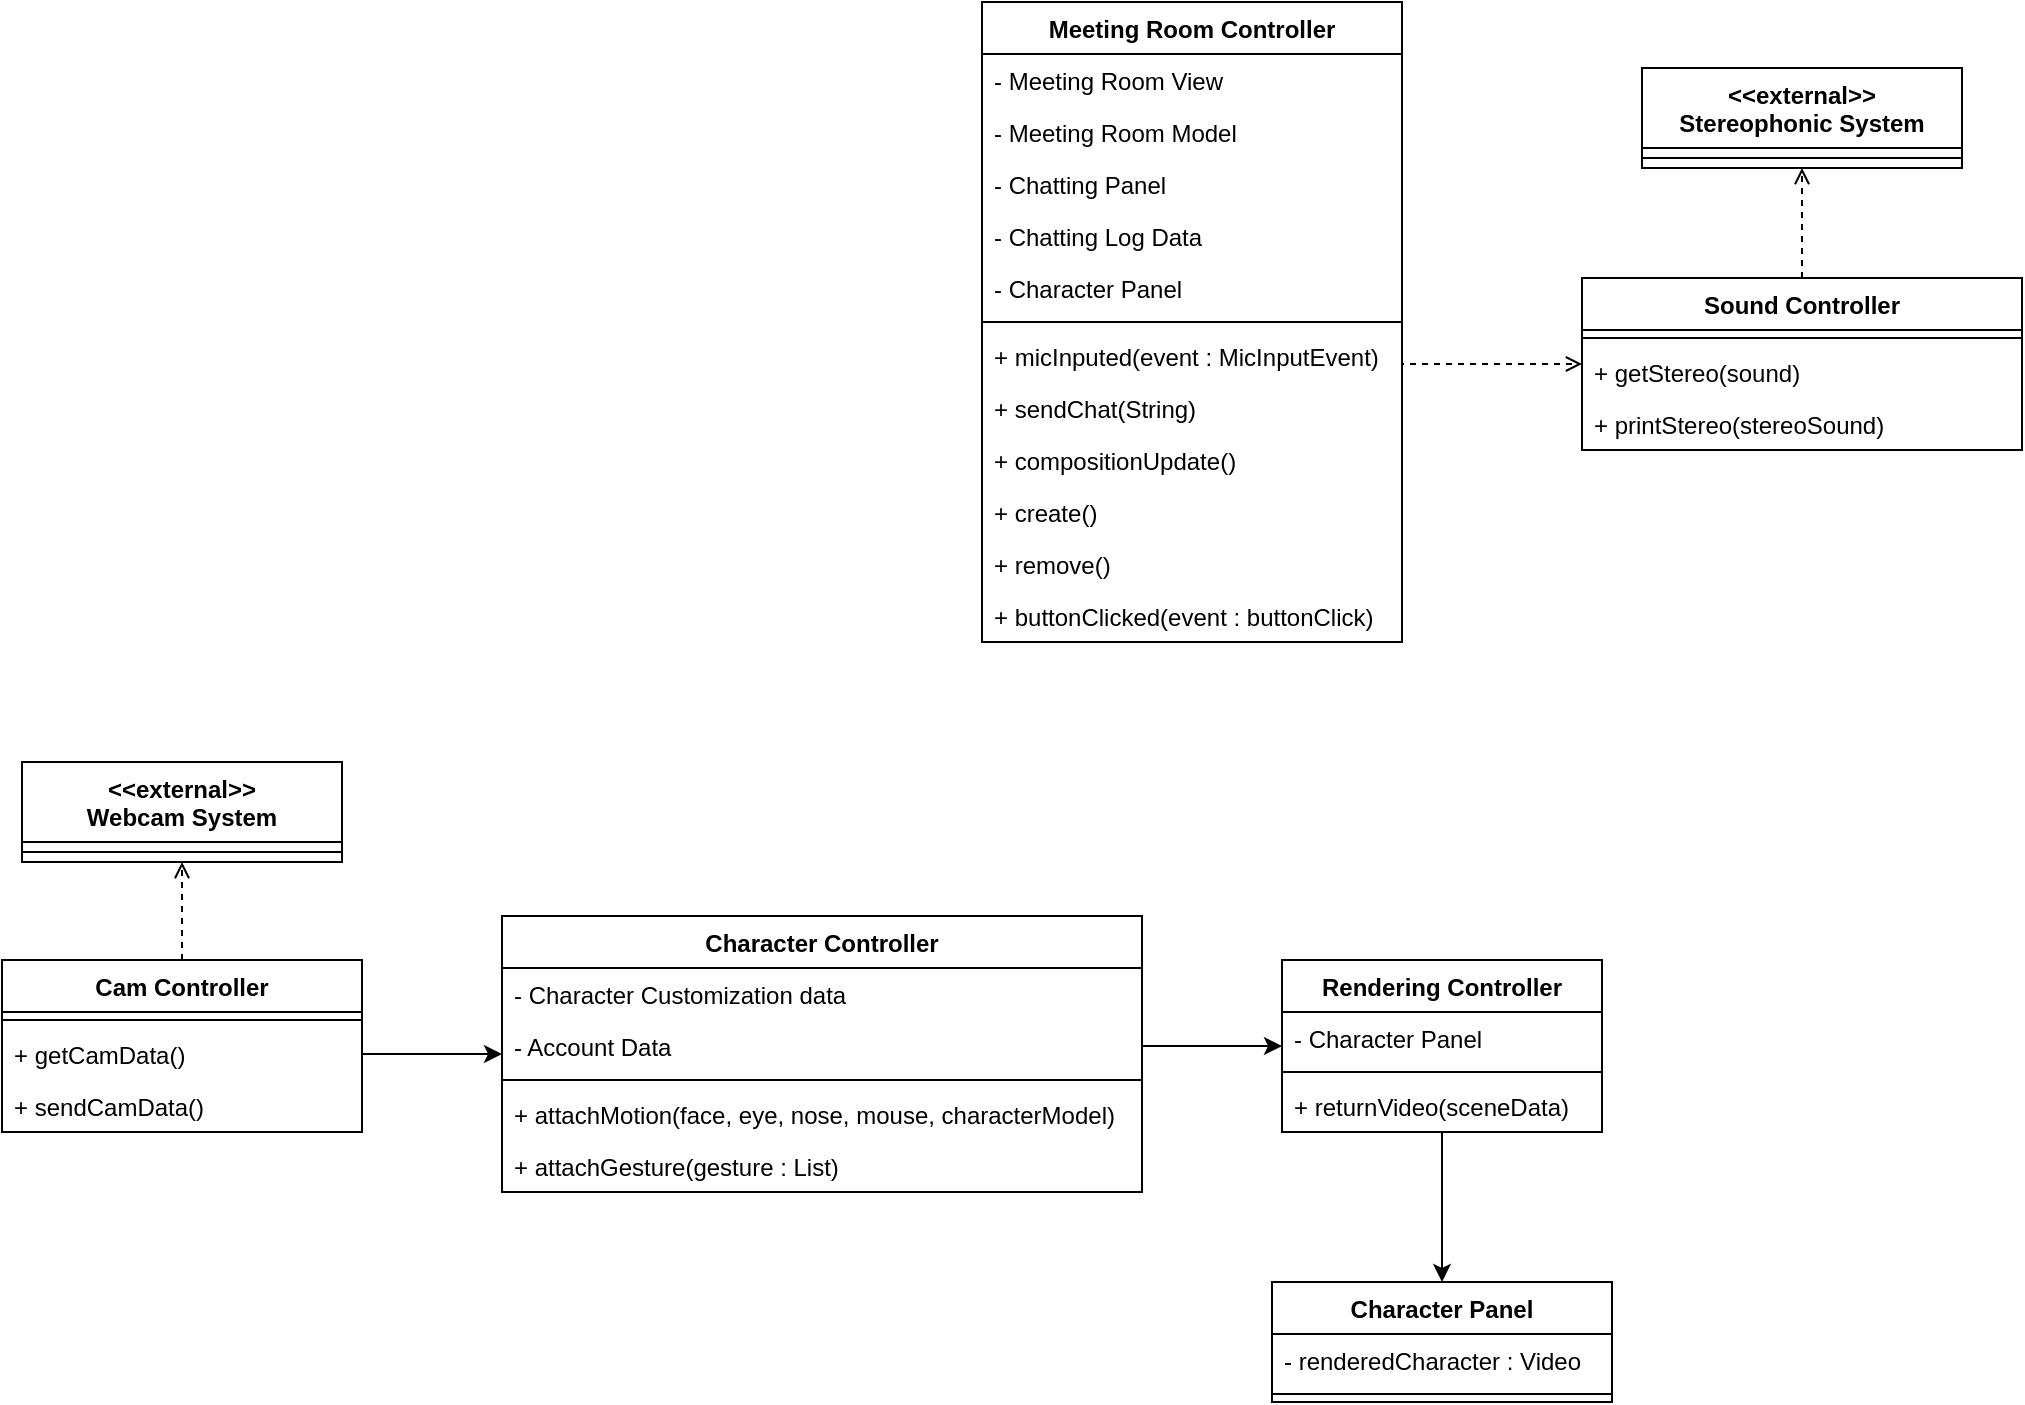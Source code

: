 <mxfile version="14.6.11" type="github">
  <diagram id="qNtHvHr-Q_ltwnV1EGBj" name="Page-1">
    <mxGraphModel dx="1038" dy="523" grid="1" gridSize="10" guides="1" tooltips="1" connect="1" arrows="1" fold="1" page="1" pageScale="1" pageWidth="827" pageHeight="1169" math="0" shadow="0">
      <root>
        <mxCell id="0" />
        <mxCell id="1" parent="0" />
        <mxCell id="Hz_aNHwt8BgAc0QITuWz-24" value="Meeting Room Controller" style="swimlane;fontStyle=1;align=center;verticalAlign=top;childLayout=stackLayout;horizontal=1;startSize=26;horizontalStack=0;resizeParent=1;resizeParentMax=0;resizeLast=0;collapsible=1;marginBottom=0;" parent="1" vertex="1">
          <mxGeometry x="570" y="80" width="210" height="320" as="geometry" />
        </mxCell>
        <mxCell id="Hz_aNHwt8BgAc0QITuWz-25" value="- Meeting Room View" style="text;strokeColor=none;fillColor=none;align=left;verticalAlign=top;spacingLeft=4;spacingRight=4;overflow=hidden;rotatable=0;points=[[0,0.5],[1,0.5]];portConstraint=eastwest;" parent="Hz_aNHwt8BgAc0QITuWz-24" vertex="1">
          <mxGeometry y="26" width="210" height="26" as="geometry" />
        </mxCell>
        <mxCell id="Hz_aNHwt8BgAc0QITuWz-28" value="- Meeting Room Model" style="text;strokeColor=none;fillColor=none;align=left;verticalAlign=top;spacingLeft=4;spacingRight=4;overflow=hidden;rotatable=0;points=[[0,0.5],[1,0.5]];portConstraint=eastwest;" parent="Hz_aNHwt8BgAc0QITuWz-24" vertex="1">
          <mxGeometry y="52" width="210" height="26" as="geometry" />
        </mxCell>
        <mxCell id="Hz_aNHwt8BgAc0QITuWz-48" value="- Chatting Panel" style="text;strokeColor=none;fillColor=none;align=left;verticalAlign=top;spacingLeft=4;spacingRight=4;overflow=hidden;rotatable=0;points=[[0,0.5],[1,0.5]];portConstraint=eastwest;" parent="Hz_aNHwt8BgAc0QITuWz-24" vertex="1">
          <mxGeometry y="78" width="210" height="26" as="geometry" />
        </mxCell>
        <mxCell id="-fM7mds_HS6A8kRONg-R-8" value="- Chatting Log Data" style="text;strokeColor=none;fillColor=none;align=left;verticalAlign=top;spacingLeft=4;spacingRight=4;overflow=hidden;rotatable=0;points=[[0,0.5],[1,0.5]];portConstraint=eastwest;" vertex="1" parent="Hz_aNHwt8BgAc0QITuWz-24">
          <mxGeometry y="104" width="210" height="26" as="geometry" />
        </mxCell>
        <mxCell id="Hz_aNHwt8BgAc0QITuWz-49" value="- Character Panel" style="text;strokeColor=none;fillColor=none;align=left;verticalAlign=top;spacingLeft=4;spacingRight=4;overflow=hidden;rotatable=0;points=[[0,0.5],[1,0.5]];portConstraint=eastwest;" parent="Hz_aNHwt8BgAc0QITuWz-24" vertex="1">
          <mxGeometry y="130" width="210" height="26" as="geometry" />
        </mxCell>
        <mxCell id="Hz_aNHwt8BgAc0QITuWz-26" value="" style="line;strokeWidth=1;fillColor=none;align=left;verticalAlign=middle;spacingTop=-1;spacingLeft=3;spacingRight=3;rotatable=0;labelPosition=right;points=[];portConstraint=eastwest;" parent="Hz_aNHwt8BgAc0QITuWz-24" vertex="1">
          <mxGeometry y="156" width="210" height="8" as="geometry" />
        </mxCell>
        <mxCell id="Hz_aNHwt8BgAc0QITuWz-27" value="+ micInputed(event : MicInputEvent)" style="text;strokeColor=none;fillColor=none;align=left;verticalAlign=top;spacingLeft=4;spacingRight=4;overflow=hidden;rotatable=0;points=[[0,0.5],[1,0.5]];portConstraint=eastwest;" parent="Hz_aNHwt8BgAc0QITuWz-24" vertex="1">
          <mxGeometry y="164" width="210" height="26" as="geometry" />
        </mxCell>
        <mxCell id="Hz_aNHwt8BgAc0QITuWz-50" value="+ sendChat(String)" style="text;strokeColor=none;fillColor=none;align=left;verticalAlign=top;spacingLeft=4;spacingRight=4;overflow=hidden;rotatable=0;points=[[0,0.5],[1,0.5]];portConstraint=eastwest;" parent="Hz_aNHwt8BgAc0QITuWz-24" vertex="1">
          <mxGeometry y="190" width="210" height="26" as="geometry" />
        </mxCell>
        <mxCell id="Hz_aNHwt8BgAc0QITuWz-51" value="+ compositionUpdate()" style="text;strokeColor=none;fillColor=none;align=left;verticalAlign=top;spacingLeft=4;spacingRight=4;overflow=hidden;rotatable=0;points=[[0,0.5],[1,0.5]];portConstraint=eastwest;" parent="Hz_aNHwt8BgAc0QITuWz-24" vertex="1">
          <mxGeometry y="216" width="210" height="26" as="geometry" />
        </mxCell>
        <mxCell id="Hz_aNHwt8BgAc0QITuWz-52" value="+ create()" style="text;strokeColor=none;fillColor=none;align=left;verticalAlign=top;spacingLeft=4;spacingRight=4;overflow=hidden;rotatable=0;points=[[0,0.5],[1,0.5]];portConstraint=eastwest;" parent="Hz_aNHwt8BgAc0QITuWz-24" vertex="1">
          <mxGeometry y="242" width="210" height="26" as="geometry" />
        </mxCell>
        <mxCell id="Hz_aNHwt8BgAc0QITuWz-53" value="+ remove()" style="text;strokeColor=none;fillColor=none;align=left;verticalAlign=top;spacingLeft=4;spacingRight=4;overflow=hidden;rotatable=0;points=[[0,0.5],[1,0.5]];portConstraint=eastwest;" parent="Hz_aNHwt8BgAc0QITuWz-24" vertex="1">
          <mxGeometry y="268" width="210" height="26" as="geometry" />
        </mxCell>
        <mxCell id="Hz_aNHwt8BgAc0QITuWz-54" value="+ buttonClicked(event : buttonClick)" style="text;strokeColor=none;fillColor=none;align=left;verticalAlign=top;spacingLeft=4;spacingRight=4;overflow=hidden;rotatable=0;points=[[0,0.5],[1,0.5]];portConstraint=eastwest;" parent="Hz_aNHwt8BgAc0QITuWz-24" vertex="1">
          <mxGeometry y="294" width="210" height="26" as="geometry" />
        </mxCell>
        <mxCell id="-fM7mds_HS6A8kRONg-R-6" style="edgeStyle=orthogonalEdgeStyle;rounded=0;orthogonalLoop=1;jettySize=auto;html=1;exitX=0.5;exitY=0;exitDx=0;exitDy=0;entryX=0.5;entryY=1;entryDx=0;entryDy=0;dashed=1;endArrow=open;endFill=0;" edge="1" parent="1" source="Hz_aNHwt8BgAc0QITuWz-30" target="Hz_aNHwt8BgAc0QITuWz-60">
          <mxGeometry relative="1" as="geometry" />
        </mxCell>
        <mxCell id="Hz_aNHwt8BgAc0QITuWz-30" value="Sound Controller" style="swimlane;fontStyle=1;align=center;verticalAlign=top;childLayout=stackLayout;horizontal=1;startSize=26;horizontalStack=0;resizeParent=1;resizeParentMax=0;resizeLast=0;collapsible=1;marginBottom=0;" parent="1" vertex="1">
          <mxGeometry x="870" y="218" width="220" height="86" as="geometry" />
        </mxCell>
        <mxCell id="Hz_aNHwt8BgAc0QITuWz-33" value="" style="line;strokeWidth=1;fillColor=none;align=left;verticalAlign=middle;spacingTop=-1;spacingLeft=3;spacingRight=3;rotatable=0;labelPosition=right;points=[];portConstraint=eastwest;" parent="Hz_aNHwt8BgAc0QITuWz-30" vertex="1">
          <mxGeometry y="26" width="220" height="8" as="geometry" />
        </mxCell>
        <mxCell id="VSV6r8VIV5T4gKpohB-m-29" value="+ getStereo(sound)" style="text;strokeColor=none;fillColor=none;align=left;verticalAlign=top;spacingLeft=4;spacingRight=4;overflow=hidden;rotatable=0;points=[[0,0.5],[1,0.5]];portConstraint=eastwest;" parent="Hz_aNHwt8BgAc0QITuWz-30" vertex="1">
          <mxGeometry y="34" width="220" height="26" as="geometry" />
        </mxCell>
        <mxCell id="Hz_aNHwt8BgAc0QITuWz-34" value="+ printStereo(stereoSound)" style="text;strokeColor=none;fillColor=none;align=left;verticalAlign=top;spacingLeft=4;spacingRight=4;overflow=hidden;rotatable=0;points=[[0,0.5],[1,0.5]];portConstraint=eastwest;" parent="Hz_aNHwt8BgAc0QITuWz-30" vertex="1">
          <mxGeometry y="60" width="220" height="26" as="geometry" />
        </mxCell>
        <mxCell id="Hz_aNHwt8BgAc0QITuWz-60" value="&lt;&lt;external&gt;&gt;&#xa;Stereophonic System" style="swimlane;fontStyle=1;align=center;verticalAlign=top;childLayout=stackLayout;horizontal=1;startSize=40;horizontalStack=0;resizeParent=1;resizeParentMax=0;resizeLast=0;collapsible=1;marginBottom=0;" parent="1" vertex="1">
          <mxGeometry x="900" y="113" width="160" height="50" as="geometry" />
        </mxCell>
        <mxCell id="Hz_aNHwt8BgAc0QITuWz-62" value="" style="line;strokeWidth=1;fillColor=none;align=left;verticalAlign=middle;spacingTop=-1;spacingLeft=3;spacingRight=3;rotatable=0;labelPosition=right;points=[];portConstraint=eastwest;" parent="Hz_aNHwt8BgAc0QITuWz-60" vertex="1">
          <mxGeometry y="40" width="160" height="10" as="geometry" />
        </mxCell>
        <mxCell id="VSV6r8VIV5T4gKpohB-m-1" value="Character Controller" style="swimlane;fontStyle=1;align=center;verticalAlign=top;childLayout=stackLayout;horizontal=1;startSize=26;horizontalStack=0;resizeParent=1;resizeParentMax=0;resizeLast=0;collapsible=1;marginBottom=0;" parent="1" vertex="1">
          <mxGeometry x="330" y="537" width="320" height="138" as="geometry" />
        </mxCell>
        <mxCell id="VSV6r8VIV5T4gKpohB-m-2" value="- Character Customization data" style="text;strokeColor=none;fillColor=none;align=left;verticalAlign=top;spacingLeft=4;spacingRight=4;overflow=hidden;rotatable=0;points=[[0,0.5],[1,0.5]];portConstraint=eastwest;" parent="VSV6r8VIV5T4gKpohB-m-1" vertex="1">
          <mxGeometry y="26" width="320" height="26" as="geometry" />
        </mxCell>
        <mxCell id="VSV6r8VIV5T4gKpohB-m-3" value="- Account Data" style="text;strokeColor=none;fillColor=none;align=left;verticalAlign=top;spacingLeft=4;spacingRight=4;overflow=hidden;rotatable=0;points=[[0,0.5],[1,0.5]];portConstraint=eastwest;" parent="VSV6r8VIV5T4gKpohB-m-1" vertex="1">
          <mxGeometry y="52" width="320" height="26" as="geometry" />
        </mxCell>
        <mxCell id="VSV6r8VIV5T4gKpohB-m-4" value="" style="line;strokeWidth=1;fillColor=none;align=left;verticalAlign=middle;spacingTop=-1;spacingLeft=3;spacingRight=3;rotatable=0;labelPosition=right;points=[];portConstraint=eastwest;" parent="VSV6r8VIV5T4gKpohB-m-1" vertex="1">
          <mxGeometry y="78" width="320" height="8" as="geometry" />
        </mxCell>
        <mxCell id="VSV6r8VIV5T4gKpohB-m-30" value="+ attachMotion(face, eye, nose, mouse, characterModel)" style="text;strokeColor=none;fillColor=none;align=left;verticalAlign=top;spacingLeft=4;spacingRight=4;overflow=hidden;rotatable=0;points=[[0,0.5],[1,0.5]];portConstraint=eastwest;" parent="VSV6r8VIV5T4gKpohB-m-1" vertex="1">
          <mxGeometry y="86" width="320" height="26" as="geometry" />
        </mxCell>
        <mxCell id="VSV6r8VIV5T4gKpohB-m-5" value="+ attachGesture(gesture : List)" style="text;strokeColor=none;fillColor=none;align=left;verticalAlign=top;spacingLeft=4;spacingRight=4;overflow=hidden;rotatable=0;points=[[0,0.5],[1,0.5]];portConstraint=eastwest;" parent="VSV6r8VIV5T4gKpohB-m-1" vertex="1">
          <mxGeometry y="112" width="320" height="26" as="geometry" />
        </mxCell>
        <mxCell id="VSV6r8VIV5T4gKpohB-m-6" value="Character Panel" style="swimlane;fontStyle=1;align=center;verticalAlign=top;childLayout=stackLayout;horizontal=1;startSize=26;horizontalStack=0;resizeParent=1;resizeParentMax=0;resizeLast=0;collapsible=1;marginBottom=0;" parent="1" vertex="1">
          <mxGeometry x="715" y="720" width="170" height="60" as="geometry" />
        </mxCell>
        <mxCell id="VSV6r8VIV5T4gKpohB-m-7" value="- renderedCharacter : Video" style="text;strokeColor=none;fillColor=none;align=left;verticalAlign=top;spacingLeft=4;spacingRight=4;overflow=hidden;rotatable=0;points=[[0,0.5],[1,0.5]];portConstraint=eastwest;" parent="VSV6r8VIV5T4gKpohB-m-6" vertex="1">
          <mxGeometry y="26" width="170" height="26" as="geometry" />
        </mxCell>
        <mxCell id="VSV6r8VIV5T4gKpohB-m-9" value="" style="line;strokeWidth=1;fillColor=none;align=left;verticalAlign=middle;spacingTop=-1;spacingLeft=3;spacingRight=3;rotatable=0;labelPosition=right;points=[];portConstraint=eastwest;" parent="VSV6r8VIV5T4gKpohB-m-6" vertex="1">
          <mxGeometry y="52" width="170" height="8" as="geometry" />
        </mxCell>
        <mxCell id="VSV6r8VIV5T4gKpohB-m-39" style="edgeStyle=orthogonalEdgeStyle;rounded=0;orthogonalLoop=1;jettySize=auto;html=1;entryX=0.5;entryY=0;entryDx=0;entryDy=0;" parent="1" source="VSV6r8VIV5T4gKpohB-m-11" target="VSV6r8VIV5T4gKpohB-m-6" edge="1">
          <mxGeometry relative="1" as="geometry" />
        </mxCell>
        <mxCell id="VSV6r8VIV5T4gKpohB-m-11" value="Rendering Controller" style="swimlane;fontStyle=1;align=center;verticalAlign=top;childLayout=stackLayout;horizontal=1;startSize=26;horizontalStack=0;resizeParent=1;resizeParentMax=0;resizeLast=0;collapsible=1;marginBottom=0;" parent="1" vertex="1">
          <mxGeometry x="720" y="559" width="160" height="86" as="geometry" />
        </mxCell>
        <mxCell id="VSV6r8VIV5T4gKpohB-m-12" value="- Character Panel" style="text;strokeColor=none;fillColor=none;align=left;verticalAlign=top;spacingLeft=4;spacingRight=4;overflow=hidden;rotatable=0;points=[[0,0.5],[1,0.5]];portConstraint=eastwest;" parent="VSV6r8VIV5T4gKpohB-m-11" vertex="1">
          <mxGeometry y="26" width="160" height="26" as="geometry" />
        </mxCell>
        <mxCell id="VSV6r8VIV5T4gKpohB-m-14" value="" style="line;strokeWidth=1;fillColor=none;align=left;verticalAlign=middle;spacingTop=-1;spacingLeft=3;spacingRight=3;rotatable=0;labelPosition=right;points=[];portConstraint=eastwest;" parent="VSV6r8VIV5T4gKpohB-m-11" vertex="1">
          <mxGeometry y="52" width="160" height="8" as="geometry" />
        </mxCell>
        <mxCell id="VSV6r8VIV5T4gKpohB-m-15" value="+ returnVideo(sceneData)" style="text;strokeColor=none;fillColor=none;align=left;verticalAlign=top;spacingLeft=4;spacingRight=4;overflow=hidden;rotatable=0;points=[[0,0.5],[1,0.5]];portConstraint=eastwest;" parent="VSV6r8VIV5T4gKpohB-m-11" vertex="1">
          <mxGeometry y="60" width="160" height="26" as="geometry" />
        </mxCell>
        <mxCell id="-fM7mds_HS6A8kRONg-R-7" style="edgeStyle=orthogonalEdgeStyle;rounded=0;orthogonalLoop=1;jettySize=auto;html=1;exitX=0.5;exitY=0;exitDx=0;exitDy=0;entryX=0.5;entryY=1;entryDx=0;entryDy=0;dashed=1;endArrow=open;endFill=0;" edge="1" parent="1" source="VSV6r8VIV5T4gKpohB-m-23" target="-fM7mds_HS6A8kRONg-R-2">
          <mxGeometry relative="1" as="geometry" />
        </mxCell>
        <mxCell id="VSV6r8VIV5T4gKpohB-m-23" value="Cam Controller" style="swimlane;fontStyle=1;align=center;verticalAlign=top;childLayout=stackLayout;horizontal=1;startSize=26;horizontalStack=0;resizeParent=1;resizeParentMax=0;resizeLast=0;collapsible=1;marginBottom=0;" parent="1" vertex="1">
          <mxGeometry x="80" y="559" width="180" height="86" as="geometry" />
        </mxCell>
        <mxCell id="VSV6r8VIV5T4gKpohB-m-26" value="" style="line;strokeWidth=1;fillColor=none;align=left;verticalAlign=middle;spacingTop=-1;spacingLeft=3;spacingRight=3;rotatable=0;labelPosition=right;points=[];portConstraint=eastwest;" parent="VSV6r8VIV5T4gKpohB-m-23" vertex="1">
          <mxGeometry y="26" width="180" height="8" as="geometry" />
        </mxCell>
        <mxCell id="VSV6r8VIV5T4gKpohB-m-28" value="+ getCamData()" style="text;strokeColor=none;fillColor=none;align=left;verticalAlign=top;spacingLeft=4;spacingRight=4;overflow=hidden;rotatable=0;points=[[0,0.5],[1,0.5]];portConstraint=eastwest;" parent="VSV6r8VIV5T4gKpohB-m-23" vertex="1">
          <mxGeometry y="34" width="180" height="26" as="geometry" />
        </mxCell>
        <mxCell id="VSV6r8VIV5T4gKpohB-m-27" value="+ sendCamData()" style="text;strokeColor=none;fillColor=none;align=left;verticalAlign=top;spacingLeft=4;spacingRight=4;overflow=hidden;rotatable=0;points=[[0,0.5],[1,0.5]];portConstraint=eastwest;" parent="VSV6r8VIV5T4gKpohB-m-23" vertex="1">
          <mxGeometry y="60" width="180" height="26" as="geometry" />
        </mxCell>
        <mxCell id="VSV6r8VIV5T4gKpohB-m-31" style="edgeStyle=orthogonalEdgeStyle;rounded=0;orthogonalLoop=1;jettySize=auto;html=1;dashed=1;endArrow=open;endFill=0;" parent="1" target="Hz_aNHwt8BgAc0QITuWz-30" edge="1">
          <mxGeometry relative="1" as="geometry">
            <mxPoint x="780" y="253" as="sourcePoint" />
            <Array as="points">
              <mxPoint x="780" y="261" />
            </Array>
            <mxPoint x="860" y="253" as="targetPoint" />
          </mxGeometry>
        </mxCell>
        <mxCell id="VSV6r8VIV5T4gKpohB-m-37" style="edgeStyle=orthogonalEdgeStyle;rounded=0;orthogonalLoop=1;jettySize=auto;html=1;exitX=1;exitY=0.5;exitDx=0;exitDy=0;entryX=0;entryY=0.5;entryDx=0;entryDy=0;" parent="1" source="VSV6r8VIV5T4gKpohB-m-28" target="VSV6r8VIV5T4gKpohB-m-1" edge="1">
          <mxGeometry relative="1" as="geometry" />
        </mxCell>
        <mxCell id="VSV6r8VIV5T4gKpohB-m-38" style="edgeStyle=orthogonalEdgeStyle;rounded=0;orthogonalLoop=1;jettySize=auto;html=1;exitX=1;exitY=0.5;exitDx=0;exitDy=0;entryX=0;entryY=0.5;entryDx=0;entryDy=0;" parent="1" source="VSV6r8VIV5T4gKpohB-m-3" target="VSV6r8VIV5T4gKpohB-m-11" edge="1">
          <mxGeometry relative="1" as="geometry" />
        </mxCell>
        <mxCell id="-fM7mds_HS6A8kRONg-R-2" value="&lt;&lt;external&gt;&gt;&#xa;Webcam System" style="swimlane;fontStyle=1;align=center;verticalAlign=top;childLayout=stackLayout;horizontal=1;startSize=40;horizontalStack=0;resizeParent=1;resizeParentMax=0;resizeLast=0;collapsible=1;marginBottom=0;" vertex="1" parent="1">
          <mxGeometry x="90" y="460" width="160" height="50" as="geometry" />
        </mxCell>
        <mxCell id="-fM7mds_HS6A8kRONg-R-3" value="" style="line;strokeWidth=1;fillColor=none;align=left;verticalAlign=middle;spacingTop=-1;spacingLeft=3;spacingRight=3;rotatable=0;labelPosition=right;points=[];portConstraint=eastwest;" vertex="1" parent="-fM7mds_HS6A8kRONg-R-2">
          <mxGeometry y="40" width="160" height="10" as="geometry" />
        </mxCell>
      </root>
    </mxGraphModel>
  </diagram>
</mxfile>
